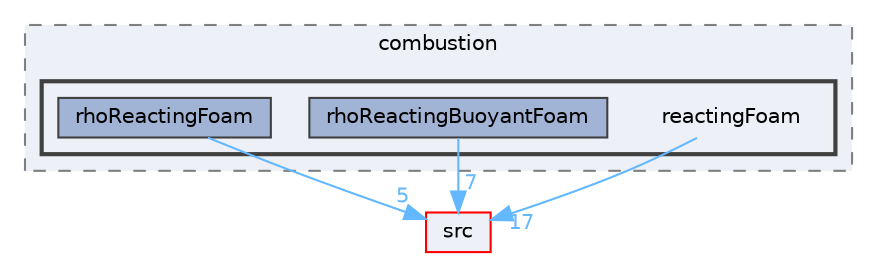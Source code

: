 digraph "applications/solvers/combustion/reactingFoam"
{
 // LATEX_PDF_SIZE
  bgcolor="transparent";
  edge [fontname=Helvetica,fontsize=10,labelfontname=Helvetica,labelfontsize=10];
  node [fontname=Helvetica,fontsize=10,shape=box,height=0.2,width=0.4];
  compound=true
  subgraph clusterdir_88c1d5d59a4178ad3afaab9cf233cb5e {
    graph [ bgcolor="#edf0f7", pencolor="grey50", label="combustion", fontname=Helvetica,fontsize=10 style="filled,dashed", URL="dir_88c1d5d59a4178ad3afaab9cf233cb5e.html",tooltip=""]
  subgraph clusterdir_77e43672d651fa6e6d24ffd29099bf96 {
    graph [ bgcolor="#edf0f7", pencolor="grey25", label="", fontname=Helvetica,fontsize=10 style="filled,bold", URL="dir_77e43672d651fa6e6d24ffd29099bf96.html",tooltip=""]
    dir_77e43672d651fa6e6d24ffd29099bf96 [shape=plaintext, label="reactingFoam"];
  dir_252b78f89ca039d14fb95b060b7986d0 [label="rhoReactingBuoyantFoam", fillcolor="#a2b4d6", color="grey25", style="filled", URL="dir_252b78f89ca039d14fb95b060b7986d0.html",tooltip=""];
  dir_6871e123dd38b2175e97272be7833389 [label="rhoReactingFoam", fillcolor="#a2b4d6", color="grey25", style="filled", URL="dir_6871e123dd38b2175e97272be7833389.html",tooltip=""];
  }
  }
  dir_68267d1309a1af8e8297ef4c3efbcdba [label="src", fillcolor="#edf0f7", color="red", style="filled", URL="dir_68267d1309a1af8e8297ef4c3efbcdba.html",tooltip=""];
  dir_77e43672d651fa6e6d24ffd29099bf96->dir_68267d1309a1af8e8297ef4c3efbcdba [headlabel="17", labeldistance=1.5 headhref="dir_003214_003729.html" href="dir_003214_003729.html" color="steelblue1" fontcolor="steelblue1"];
  dir_252b78f89ca039d14fb95b060b7986d0->dir_68267d1309a1af8e8297ef4c3efbcdba [headlabel="7", labeldistance=1.5 headhref="dir_003343_003729.html" href="dir_003343_003729.html" color="steelblue1" fontcolor="steelblue1"];
  dir_6871e123dd38b2175e97272be7833389->dir_68267d1309a1af8e8297ef4c3efbcdba [headlabel="5", labeldistance=1.5 headhref="dir_003344_003729.html" href="dir_003344_003729.html" color="steelblue1" fontcolor="steelblue1"];
}
